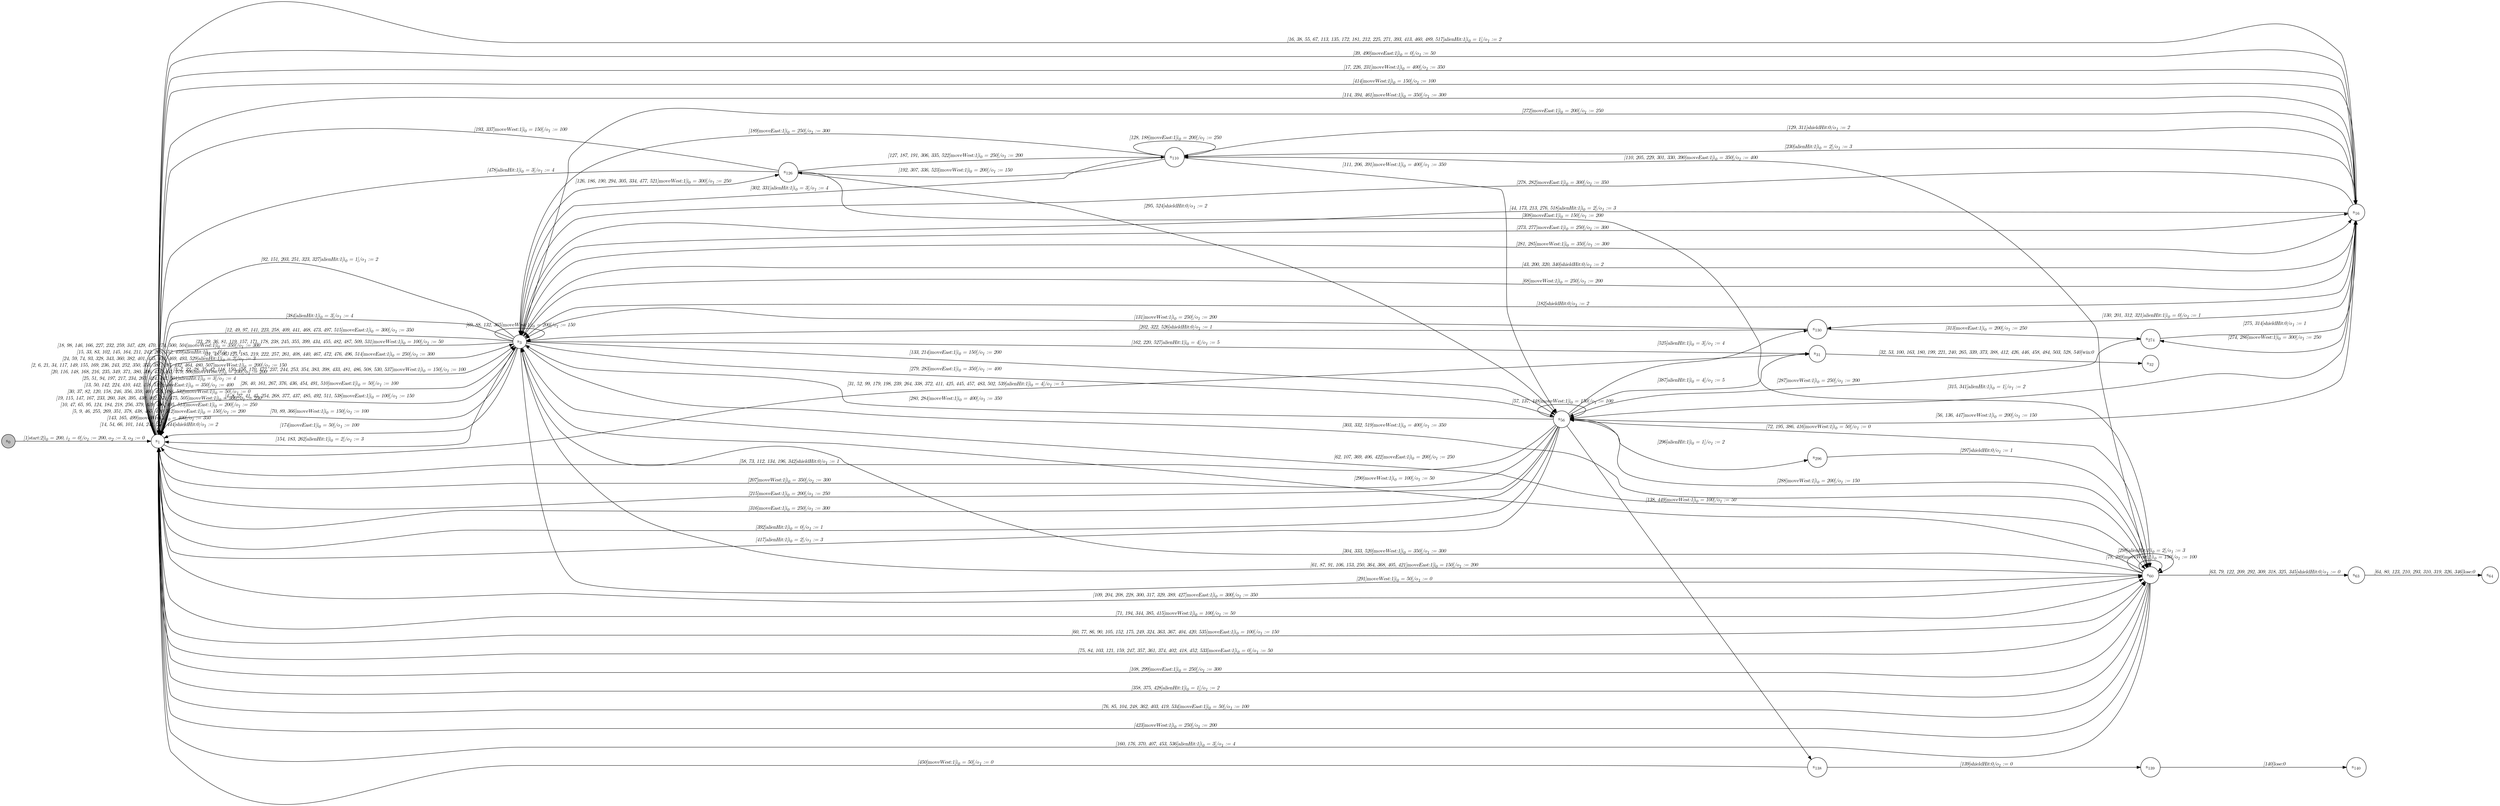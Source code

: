 digraph EFSM{
  graph [rankdir="LR", fontname="Latin Modern Math"];
  node [color="black", fillcolor="white", shape="circle", style="filled", fontname="Latin Modern Math"];
  edge [fontname="Latin Modern Math"];

  s0[fillcolor="gray", label=<s<sub>0</sub>>];
  s1[label=<s<sub>1</sub>>];
  s3[label=<s<sub>3</sub>>];
  s16[label=<s<sub>16</sub>>];
  s31[label=<s<sub>31</sub>>];
  s32[label=<s<sub>32</sub>>];
  s56[label=<s<sub>56</sub>>];
  s60[label=<s<sub>60</sub>>];
  s63[label=<s<sub>63</sub>>];
  s64[label=<s<sub>64</sub>>];
  s110[label=<s<sub>110</sub>>];
  s126[label=<s<sub>126</sub>>];
  s130[label=<s<sub>130</sub>>];
  s138[label=<s<sub>138</sub>>];
  s139[label=<s<sub>139</sub>>];
  s140[label=<s<sub>140</sub>>];
  s274[label=<s<sub>274</sub>>];
  s296[label=<s<sub>296</sub>>];

  s0->s1[label=<<i> [1]start:2&#91;i<sub>0</sub> = 200, i<sub>1</sub> = 0&#93;/o<sub>1</sub> := 200, o<sub>2</sub> := 3, o<sub>3</sub> := 0</i>>];
  s16->s1[label=<<i> [39, 490]moveEast:1&#91;i<sub>0</sub> = 0&#93;/o<sub>1</sub> := 50</i>>];
  s3->s1[label=<<i> [4, 8, 27, 41, 45, 254, 268, 377, 437, 485, 492, 511, 538]moveEast:1&#91;i<sub>0</sub> = 100&#93;/o<sub>1</sub> := 150</i>>];
  s16->s3[label=<<i> [68]moveWest:1&#91;i<sub>0</sub> = 250&#93;/o<sub>1</sub> := 200</i>>];
  s3->s1[label=<<i> [70, 89, 366]moveWest:1&#91;i<sub>0</sub> = 150&#93;/o<sub>1</sub> := 100</i>>];
  s60->s60[label=<<i> [78, 289]moveWest:1&#91;i<sub>0</sub> = 150&#93;/o<sub>1</sub> := 100</i>>];
  s60->s1[label=<<i> [108, 299]moveEast:1&#91;i<sub>0</sub> = 250&#93;/o<sub>1</sub> := 300</i>>];
  s56->s1[label=<<i> [58, 73, 112, 134, 196, 342]shieldHit:0/o<sub>1</sub> := 1</i>>];
  s110->s110[label=<<i> [128, 188]moveEast:1&#91;i<sub>0</sub> = 200&#93;/o<sub>1</sub> := 250</i>>];
  s110->s16[label=<<i> [129, 311]shieldHit:0/o<sub>1</sub> := 2</i>>];
  s130->s3[label=<<i> [131]moveWest:1&#91;i<sub>0</sub> = 250&#93;/o<sub>1</sub> := 200</i>>];
  s3->s56[label=<<i> [133, 214]moveEast:1&#91;i<sub>0</sub> = 150&#93;/o<sub>1</sub> := 200</i>>];
  s56->s138[label=<<i> [138, 449]moveWest:1&#91;i<sub>0</sub> = 100&#93;/o<sub>1</sub> := 50</i>>];
  s138->s139[label=<<i> [139]shieldHit:0/o<sub>1</sub> := 0</i>>];
  s139->s140[label=<<i> [140]lose:0</i>>];
  s1->s1[label=<<i> [14, 54, 66, 101, 144, 241, 270, 444]shieldHit:0/o<sub>1</sub> := 2</i>>];
  s1->s1[label=<<i> [143, 165, 499]moveWest:1&#91;i<sub>0</sub> = 400&#93;/o<sub>1</sub> := 350</i>>];
  s1->s16[label=<<i> [16, 38, 55, 67, 113, 135, 172, 181, 212, 225, 271, 393, 413, 460, 489, 517]alienHit:1&#91;i<sub>0</sub> = 1&#93;/o<sub>1</sub> := 2</i>>];
  s3->s1[label=<<i> [174]moveEast:1&#91;i<sub>0</sub> = 50&#93;/o<sub>1</sub> := 100</i>>];
  s16->s3[label=<<i> [182]shieldHit:0/o<sub>1</sub> := 2</i>>];
  s110->s3[label=<<i> [189]moveEast:1&#91;i<sub>0</sub> = 250&#93;/o<sub>1</sub> := 300</i>>];
  s126->s1[label=<<i> [193, 337]moveWest:1&#91;i<sub>0</sub> = 150&#93;/o<sub>1</sub> := 100</i>>];
  s56->s1[label=<<i> [207]moveWest:1&#91;i<sub>0</sub> = 350&#93;/o<sub>1</sub> := 300</i>>];
  s56->s1[label=<<i> [215]moveEast:1&#91;i<sub>0</sub> = 200&#93;/o<sub>1</sub> := 250</i>>];
  s3->s31[label=<<i> [162, 220, 527]alienHit:1&#91;i<sub>0</sub> = 4&#93;/o<sub>1</sub> := 5</i>>];
  s16->s1[label=<<i> [17, 226, 231]moveWest:1&#91;i<sub>0</sub> = 400&#93;/o<sub>1</sub> := 350</i>>];
  s110->s16[label=<<i> [230]alienHit:1&#91;i<sub>0</sub> = 2&#93;/o<sub>1</sub> := 3</i>>];
  s3->s1[label=<<i> [154, 183, 262]alienHit:1&#91;i<sub>0</sub> = 2&#93;/o<sub>1</sub> := 3</i>>];
  s16->s3[label=<<i> [272]moveEast:1&#91;i<sub>0</sub> = 200&#93;/o<sub>1</sub> := 250</i>>];
  s3->s16[label=<<i> [273, 277]moveEast:1&#91;i<sub>0</sub> = 250&#93;/o<sub>1</sub> := 300</i>>];
  s16->s274[label=<<i> [274, 286]moveWest:1&#91;i<sub>0</sub> = 300&#93;/o<sub>1</sub> := 250</i>>];
  s274->s16[label=<<i> [275, 314]shieldHit:0/o<sub>1</sub> := 1</i>>];
  s16->s3[label=<<i> [278, 282]moveEast:1&#91;i<sub>0</sub> = 300&#93;/o<sub>1</sub> := 350</i>>];
  s3->s56[label=<<i> [279, 283]moveEast:1&#91;i<sub>0</sub> = 350&#93;/o<sub>1</sub> := 400</i>>];
  s56->s3[label=<<i> [280, 284]moveWest:1&#91;i<sub>0</sub> = 400&#93;/o<sub>1</sub> := 350</i>>];
  s3->s16[label=<<i> [281, 285]moveWest:1&#91;i<sub>0</sub> = 350&#93;/o<sub>1</sub> := 300</i>>];
  s274->s56[label=<<i> [287]moveWest:1&#91;i<sub>0</sub> = 250&#93;/o<sub>1</sub> := 200</i>>];
  s56->s60[label=<<i> [288]moveWest:1&#91;i<sub>0</sub> = 200&#93;/o<sub>1</sub> := 150</i>>];
  s60->s3[label=<<i> [290]moveWest:1&#91;i<sub>0</sub> = 100&#93;/o<sub>1</sub> := 50</i>>];
  s3->s60[label=<<i> [291]moveWest:1&#91;i<sub>0</sub> = 50&#93;/o<sub>1</sub> := 0</i>>];
  s60->s63[label=<<i> [63, 79, 122, 209, 292, 309, 318, 325, 345]shieldHit:0/o<sub>1</sub> := 0</i>>];
  s63->s64[label=<<i> [64, 80, 123, 210, 293, 310, 319, 326, 346]lose:0</i>>];
  s126->s56[label=<<i> [295, 524]shieldHit:0/o<sub>1</sub> := 2</i>>];
  s56->s296[label=<<i> [296]alienHit:1&#91;i<sub>0</sub> = 1&#93;/o<sub>1</sub> := 2</i>>];
  s296->s60[label=<<i> [297]shieldHit:0/o<sub>1</sub> := 1</i>>];
  s60->s60[label=<<i> [298]alienHit:1&#91;i<sub>0</sub> = 2&#93;/o<sub>1</sub> := 3</i>>];
  s60->s110[label=<<i> [110, 205, 229, 301, 330, 390]moveEast:1&#91;i<sub>0</sub> = 350&#93;/o<sub>1</sub> := 400</i>>];
  s110->s3[label=<<i> [302, 331]alienHit:1&#91;i<sub>0</sub> = 3&#93;/o<sub>1</sub> := 4</i>>];
  s126->s60[label=<<i> [308]moveEast:1&#91;i<sub>0</sub> = 150&#93;/o<sub>1</sub> := 200</i>>];
  s130->s274[label=<<i> [313]moveEast:1&#91;i<sub>0</sub> = 200&#93;/o<sub>1</sub> := 250</i>>];
  s16->s56[label=<<i> [315, 341]alienHit:1&#91;i<sub>0</sub> = 1&#93;/o<sub>1</sub> := 2</i>>];
  s56->s1[label=<<i> [316]moveEast:1&#91;i<sub>0</sub> = 250&#93;/o<sub>1</sub> := 300</i>>];
  s1->s60[label=<<i> [109, 204, 208, 228, 300, 317, 329, 389, 427]moveEast:1&#91;i<sub>0</sub> = 300&#93;/o<sub>1</sub> := 350</i>>];
  s16->s130[label=<<i> [130, 201, 312, 321]alienHit:1&#91;i<sub>0</sub> = 0&#93;/o<sub>1</sub> := 1</i>>];
  s130->s3[label=<<i> [202, 322, 526]shieldHit:0/o<sub>1</sub> := 1</i>>];
  s3->s1[label=<<i> [92, 151, 203, 251, 323, 327]alienHit:1&#91;i<sub>0</sub> = 1&#93;/o<sub>1</sub> := 2</i>>];
  s3->s60[label=<<i> [303, 332, 519]moveWest:1&#91;i<sub>0</sub> = 400&#93;/o<sub>1</sub> := 350</i>>];
  s60->s3[label=<<i> [304, 333, 520]moveWest:1&#91;i<sub>0</sub> = 350&#93;/o<sub>1</sub> := 300</i>>];
  s3->s126[label=<<i> [126, 186, 190, 294, 305, 334, 477, 521]moveWest:1&#91;i<sub>0</sub> = 300&#93;/o<sub>1</sub> := 250</i>>];
  s126->s110[label=<<i> [127, 187, 191, 306, 335, 522]moveWest:1&#91;i<sub>0</sub> = 250&#93;/o<sub>1</sub> := 200</i>>];
  s110->s126[label=<<i> [192, 307, 336, 523]moveWest:1&#91;i<sub>0</sub> = 200&#93;/o<sub>1</sub> := 150</i>>];
  s3->s16[label=<<i> [43, 200, 320, 340]shieldHit:0/o<sub>1</sub> := 2</i>>];
  s3->s3[label=<<i> [69, 88, 132, 365]moveWest:1&#91;i<sub>0</sub> = 200&#93;/o<sub>1</sub> := 150</i>>];
  s60->s1[label=<<i> [358, 375, 428]alienHit:1&#91;i<sub>0</sub> = 1&#93;/o<sub>1</sub> := 2</i>>];
  s1->s1[label=<<i> [5, 9, 46, 255, 269, 351, 378, 438, 465, 494, 512]moveEast:1&#91;i<sub>0</sub> = 150&#93;/o<sub>1</sub> := 200</i>>];
  s1->s1[label=<<i> [10, 47, 65, 95, 124, 184, 218, 256, 379, 439, 466, 495, 513]moveEast:1&#91;i<sub>0</sub> = 200&#93;/o<sub>1</sub> := 250</i>>];
  s3->s1[label=<<i> [384]alienHit:1&#91;i<sub>0</sub> = 3&#93;/o<sub>1</sub> := 4</i>>];
  s1->s60[label=<<i> [71, 194, 344, 385, 415]moveWest:1&#91;i<sub>0</sub> = 100&#93;/o<sub>1</sub> := 50</i>>];
  s60->s56[label=<<i> [72, 195, 386, 416]moveWest:1&#91;i<sub>0</sub> = 50&#93;/o<sub>1</sub> := 0</i>>];
  s56->s31[label=<<i> [387]alienHit:1&#91;i<sub>0</sub> = 4&#93;/o<sub>1</sub> := 5</i>>];
  s110->s56[label=<<i> [111, 206, 391]moveWest:1&#91;i<sub>0</sub> = 400&#93;/o<sub>1</sub> := 350</i>>];
  s56->s1[label=<<i> [392]alienHit:1&#91;i<sub>0</sub> = 0&#93;/o<sub>1</sub> := 1</i>>];
  s1->s1[label=<<i> [19, 115, 147, 167, 233, 260, 348, 395, 430, 462, 471, 475, 505]moveWest:1&#91;i<sub>0</sub> = 300&#93;/o<sub>1</sub> := 250</i>>];
  s1->s1[label=<<i> [30, 37, 82, 120, 158, 246, 356, 359, 400, 456, 488, 532]moveWest:1&#91;i<sub>0</sub> = 50&#93;/o<sub>1</sub> := 0</i>>];
  s60->s1[label=<<i> [76, 85, 104, 248, 362, 403, 419, 534]moveEast:1&#91;i<sub>0</sub> = 50&#93;/o<sub>1</sub> := 100</i>>];
  s1->s60[label=<<i> [60, 77, 86, 90, 105, 152, 175, 249, 324, 363, 367, 404, 420, 535]moveEast:1&#91;i<sub>0</sub> = 100&#93;/o<sub>1</sub> := 150</i>>];
  s60->s3[label=<<i> [61, 87, 91, 106, 153, 250, 364, 368, 405, 421]moveEast:1&#91;i<sub>0</sub> = 150&#93;/o<sub>1</sub> := 200</i>>];
  s3->s60[label=<<i> [62, 107, 369, 406, 422]moveEast:1&#91;i<sub>0</sub> = 200&#93;/o<sub>1</sub> := 250</i>>];
  s1->s3[label=<<i> [11, 48, 96, 125, 185, 219, 222, 257, 261, 408, 440, 467, 472, 476, 496, 514]moveEast:1&#91;i<sub>0</sub> = 250&#93;/o<sub>1</sub> := 300</i>>];
  s3->s1[label=<<i> [12, 49, 97, 141, 223, 258, 409, 441, 468, 473, 497, 515]moveEast:1&#91;i<sub>0</sub> = 300&#93;/o<sub>1</sub> := 350</i>>];
  s1->s1[label=<<i> [13, 50, 142, 224, 410, 442, 498, 516]moveEast:1&#91;i<sub>0</sub> = 350&#93;/o<sub>1</sub> := 400</i>>];
  s16->s1[label=<<i> [414]moveWest:1&#91;i<sub>0</sub> = 150&#93;/o<sub>1</sub> := 100</i>>];
  s56->s1[label=<<i> [417]alienHit:1&#91;i<sub>0</sub> = 2&#93;/o<sub>1</sub> := 3</i>>];
  s1->s60[label=<<i> [75, 84, 103, 121, 159, 247, 357, 361, 374, 402, 418, 452, 533]moveEast:1&#91;i<sub>0</sub> = 0&#93;/o<sub>1</sub> := 50</i>>];
  s60->s1[label=<<i> [423]moveWest:1&#91;i<sub>0</sub> = 250&#93;/o<sub>1</sub> := 200</i>>];
  s1->s1[label=<<i> [25, 51, 94, 197, 217, 234, 263, 424, 443, 501]alienHit:1&#91;i<sub>0</sub> = 3&#93;/o<sub>1</sub> := 4</i>>];
  s1->s1[label=<<i> [20, 116, 148, 168, 216, 235, 349, 371, 380, 396, 431, 463, 479, 506]moveWest:1&#91;i<sub>0</sub> = 250&#93;/o<sub>1</sub> := 200</i>>];
  s1->s1[label=<<i> [2, 6, 21, 34, 117, 149, 155, 169, 236, 243, 252, 350, 353, 381, 397, 432, 464, 480, 507]moveWest:1&#91;i<sub>0</sub> = 200&#93;/o<sub>1</sub> := 150</i>>];
  s1->s3[label=<<i> [3, 7, 22, 28, 35, 42, 118, 150, 156, 170, 177, 237, 244, 253, 354, 383, 398, 433, 481, 486, 508, 530, 537]moveWest:1&#91;i<sub>0</sub> = 150&#93;/o<sub>1</sub> := 100</i>>];
  s1->s1[label=<<i> [24, 59, 74, 93, 328, 343, 360, 382, 401, 435, 451, 469, 493, 529]alienHit:1&#91;i<sub>0</sub> = 2&#93;/o<sub>1</sub> := 3</i>>];
  s1->s3[label=<<i> [26, 40, 161, 267, 376, 436, 454, 491, 510]moveEast:1&#91;i<sub>0</sub> = 50&#93;/o<sub>1</sub> := 100</i>>];
  s16->s56[label=<<i> [56, 136, 447]moveWest:1&#91;i<sub>0</sub> = 200&#93;/o<sub>1</sub> := 150</i>>];
  s56->s56[label=<<i> [57, 137, 448]moveWest:1&#91;i<sub>0</sub> = 150&#93;/o<sub>1</sub> := 100</i>>];
  s138->s1[label=<<i> [450]moveWest:1&#91;i<sub>0</sub> = 50&#93;/o<sub>1</sub> := 0</i>>];
  s60->s1[label=<<i> [160, 176, 370, 407, 453, 536]alienHit:1&#91;i<sub>0</sub> = 3&#93;/o<sub>1</sub> := 4</i>>];
  s1->s31[label=<<i> [31, 52, 99, 179, 198, 239, 264, 338, 372, 411, 425, 445, 457, 483, 502, 539]alienHit:1&#91;i<sub>0</sub> = 4&#93;/o<sub>1</sub> := 5</i>>];
  s1->s1[label=<<i> [15, 33, 83, 102, 145, 164, 211, 242, 266, 352, 459]alienHit:1&#91;i<sub>0</sub> = 0&#93;/o<sub>1</sub> := 1</i>>];
  s16->s1[label=<<i> [114, 394, 461]moveWest:1&#91;i<sub>0</sub> = 350&#93;/o<sub>1</sub> := 300</i>>];
  s1->s1[label=<<i> [18, 98, 146, 166, 227, 232, 259, 347, 429, 470, 474, 500, 504]moveWest:1&#91;i<sub>0</sub> = 350&#93;/o<sub>1</sub> := 300</i>>];
  s126->s1[label=<<i> [478]alienHit:1&#91;i<sub>0</sub> = 3&#93;/o<sub>1</sub> := 4</i>>];
  s3->s1[label=<<i> [23, 29, 36, 81, 119, 157, 171, 178, 238, 245, 355, 399, 434, 455, 482, 487, 509, 531]moveWest:1&#91;i<sub>0</sub> = 100&#93;/o<sub>1</sub> := 50</i>>];
  s16->s3[label=<<i> [44, 173, 213, 276, 518]alienHit:1&#91;i<sub>0</sub> = 2&#93;/o<sub>1</sub> := 3</i>>];
  s56->s130[label=<<i> [525]alienHit:1&#91;i<sub>0</sub> = 3&#93;/o<sub>1</sub> := 4</i>>];
  s31->s32[label=<<i> [32, 53, 100, 163, 180, 199, 221, 240, 265, 339, 373, 388, 412, 426, 446, 458, 484, 503, 528, 540]win:0</i>>];
}